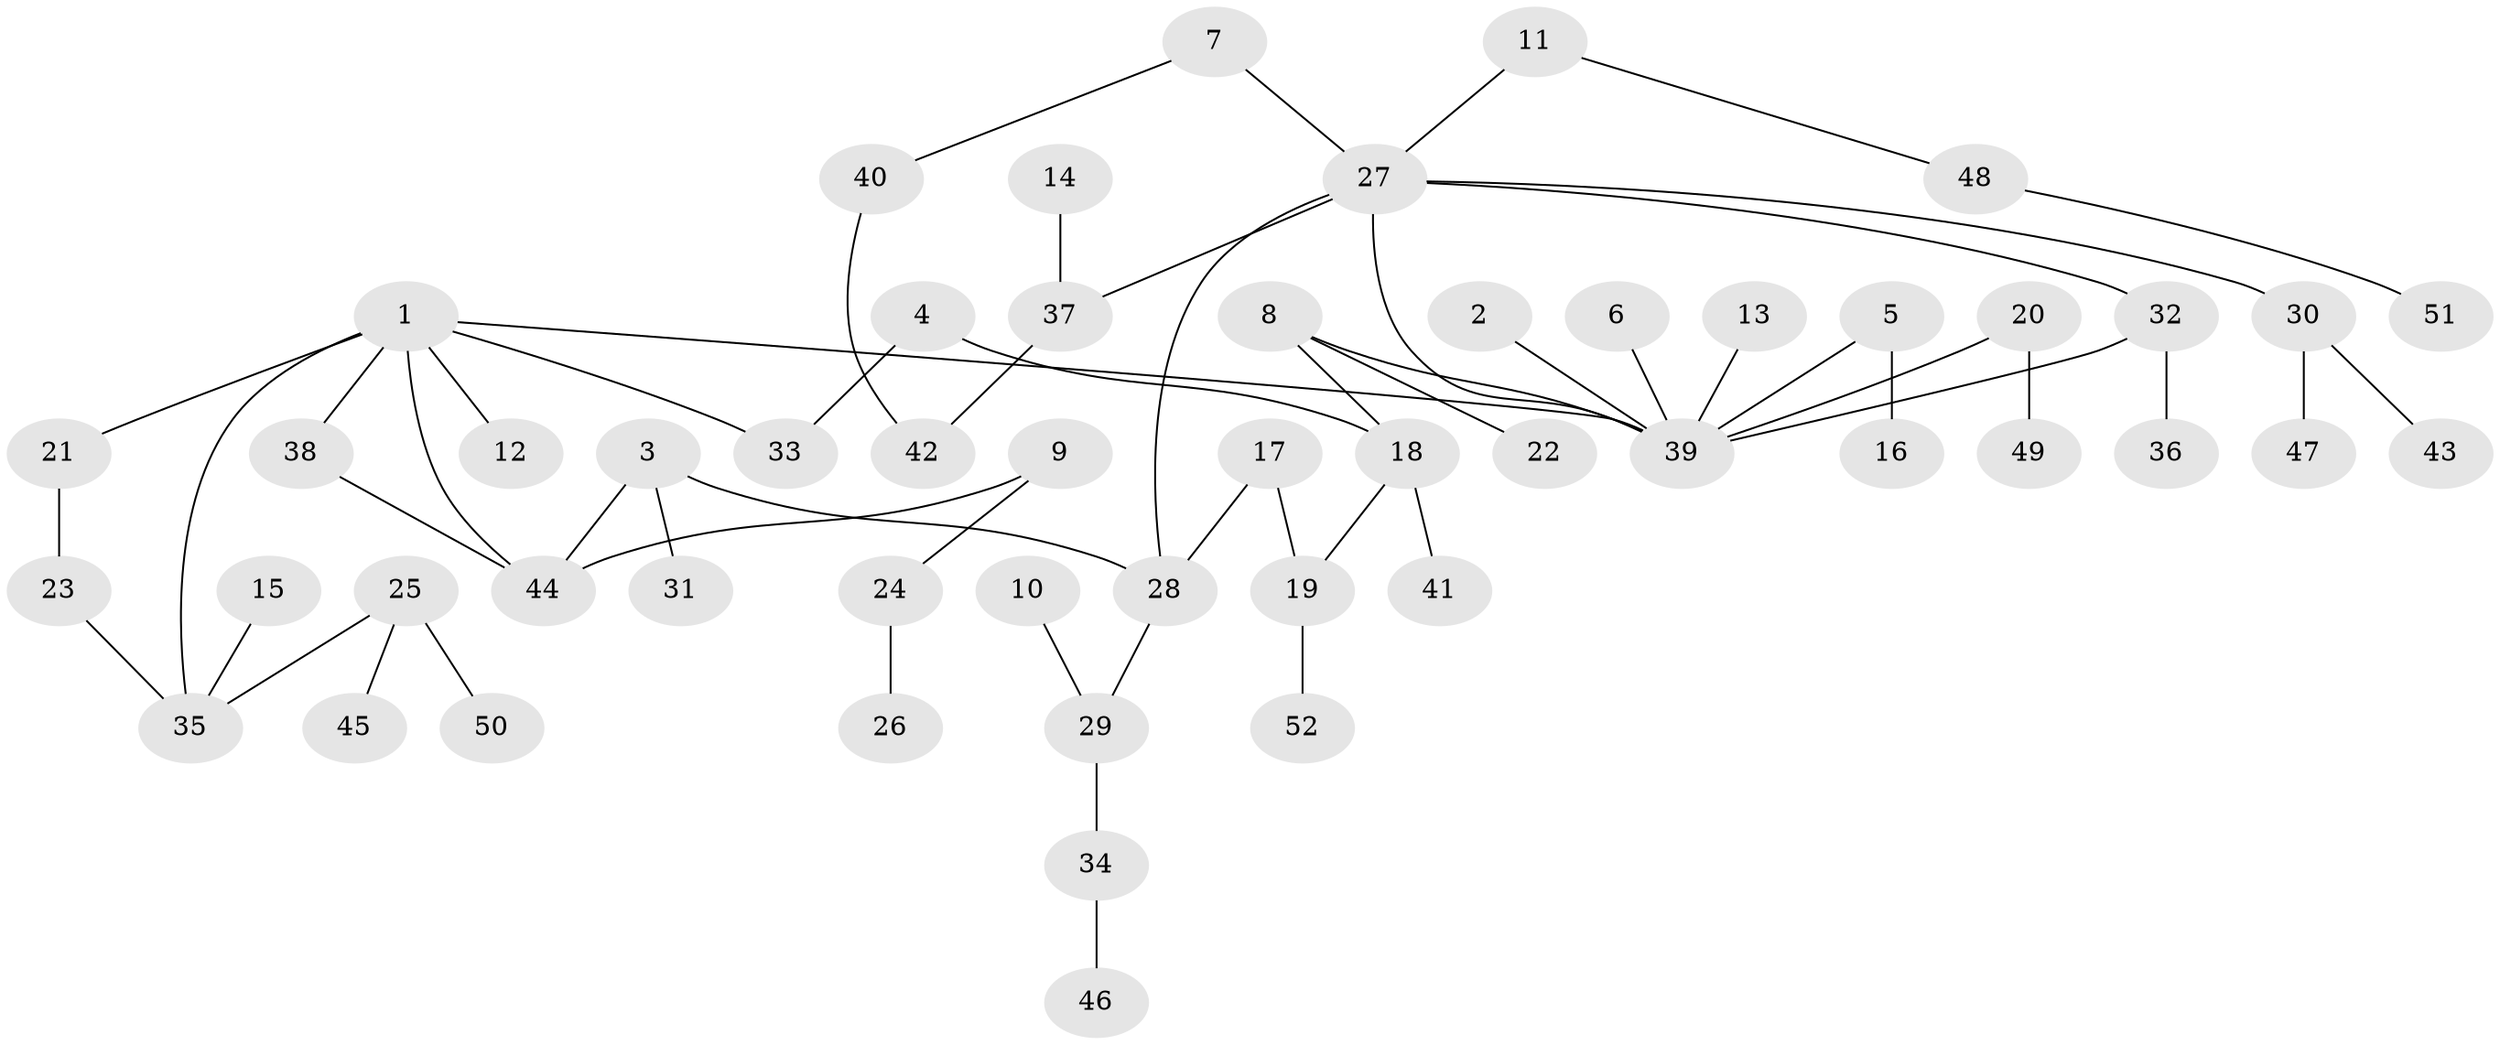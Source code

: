 // original degree distribution, {4: 0.05825242718446602, 7: 0.019417475728155338, 5: 0.038834951456310676, 9: 0.009708737864077669, 2: 0.2621359223300971, 1: 0.4368932038834951, 3: 0.17475728155339806}
// Generated by graph-tools (version 1.1) at 2025/25/03/09/25 03:25:29]
// undirected, 52 vertices, 58 edges
graph export_dot {
graph [start="1"]
  node [color=gray90,style=filled];
  1;
  2;
  3;
  4;
  5;
  6;
  7;
  8;
  9;
  10;
  11;
  12;
  13;
  14;
  15;
  16;
  17;
  18;
  19;
  20;
  21;
  22;
  23;
  24;
  25;
  26;
  27;
  28;
  29;
  30;
  31;
  32;
  33;
  34;
  35;
  36;
  37;
  38;
  39;
  40;
  41;
  42;
  43;
  44;
  45;
  46;
  47;
  48;
  49;
  50;
  51;
  52;
  1 -- 12 [weight=1.0];
  1 -- 21 [weight=1.0];
  1 -- 33 [weight=1.0];
  1 -- 35 [weight=1.0];
  1 -- 38 [weight=1.0];
  1 -- 39 [weight=1.0];
  1 -- 44 [weight=2.0];
  2 -- 39 [weight=1.0];
  3 -- 28 [weight=1.0];
  3 -- 31 [weight=1.0];
  3 -- 44 [weight=1.0];
  4 -- 18 [weight=1.0];
  4 -- 33 [weight=1.0];
  5 -- 16 [weight=1.0];
  5 -- 39 [weight=1.0];
  6 -- 39 [weight=1.0];
  7 -- 27 [weight=1.0];
  7 -- 40 [weight=1.0];
  8 -- 18 [weight=1.0];
  8 -- 22 [weight=1.0];
  8 -- 39 [weight=1.0];
  9 -- 24 [weight=1.0];
  9 -- 44 [weight=1.0];
  10 -- 29 [weight=1.0];
  11 -- 27 [weight=1.0];
  11 -- 48 [weight=1.0];
  13 -- 39 [weight=1.0];
  14 -- 37 [weight=1.0];
  15 -- 35 [weight=1.0];
  17 -- 19 [weight=1.0];
  17 -- 28 [weight=1.0];
  18 -- 19 [weight=1.0];
  18 -- 41 [weight=1.0];
  19 -- 52 [weight=1.0];
  20 -- 39 [weight=1.0];
  20 -- 49 [weight=1.0];
  21 -- 23 [weight=1.0];
  23 -- 35 [weight=1.0];
  24 -- 26 [weight=1.0];
  25 -- 35 [weight=1.0];
  25 -- 45 [weight=1.0];
  25 -- 50 [weight=1.0];
  27 -- 28 [weight=1.0];
  27 -- 30 [weight=1.0];
  27 -- 32 [weight=1.0];
  27 -- 37 [weight=1.0];
  27 -- 39 [weight=1.0];
  28 -- 29 [weight=1.0];
  29 -- 34 [weight=1.0];
  30 -- 43 [weight=1.0];
  30 -- 47 [weight=1.0];
  32 -- 36 [weight=1.0];
  32 -- 39 [weight=1.0];
  34 -- 46 [weight=1.0];
  37 -- 42 [weight=1.0];
  38 -- 44 [weight=1.0];
  40 -- 42 [weight=1.0];
  48 -- 51 [weight=1.0];
}
